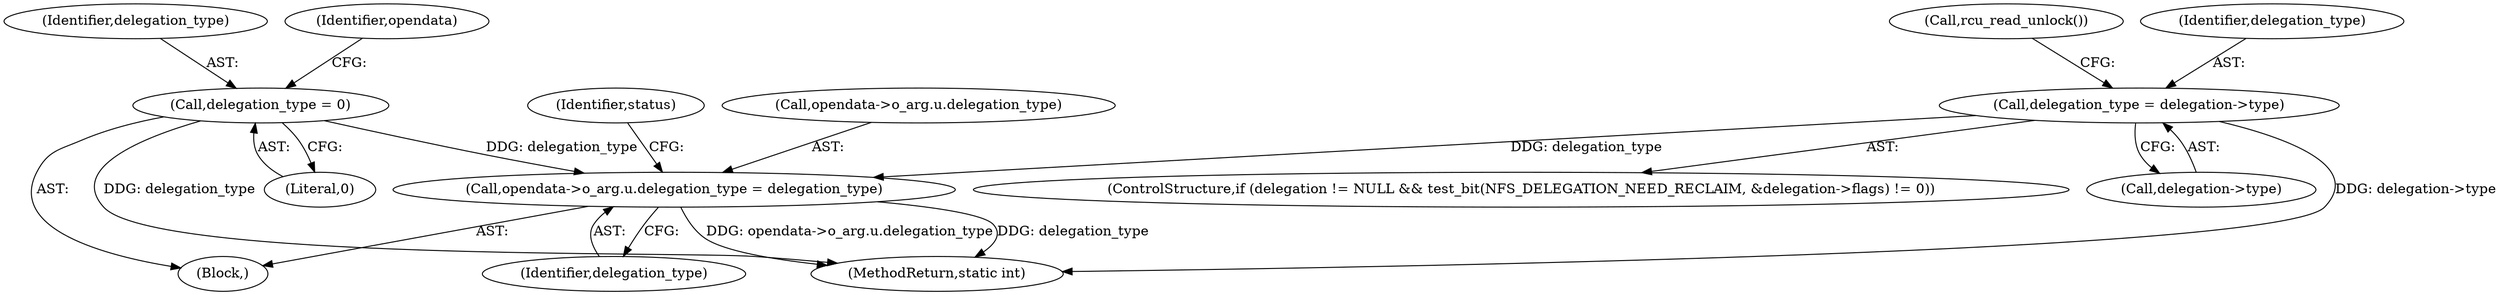 digraph "0_linux_dc0b027dfadfcb8a5504f7d8052754bf8d501ab9_2@API" {
"1000168" [label="(Call,opendata->o_arg.u.delegation_type = delegation_type)"];
"1000107" [label="(Call,delegation_type = 0)"];
"1000162" [label="(Call,delegation_type = delegation->type)"];
"1000109" [label="(Literal,0)"];
"1000108" [label="(Identifier,delegation_type)"];
"1000178" [label="(Identifier,status)"];
"1000112" [label="(Identifier,opendata)"];
"1000103" [label="(Block,)"];
"1000168" [label="(Call,opendata->o_arg.u.delegation_type = delegation_type)"];
"1000164" [label="(Call,delegation->type)"];
"1000107" [label="(Call,delegation_type = 0)"];
"1000162" [label="(Call,delegation_type = delegation->type)"];
"1000186" [label="(MethodReturn,static int)"];
"1000169" [label="(Call,opendata->o_arg.u.delegation_type)"];
"1000167" [label="(Call,rcu_read_unlock())"];
"1000149" [label="(ControlStructure,if (delegation != NULL && test_bit(NFS_DELEGATION_NEED_RECLAIM, &delegation->flags) != 0))"];
"1000176" [label="(Identifier,delegation_type)"];
"1000163" [label="(Identifier,delegation_type)"];
"1000168" -> "1000103"  [label="AST: "];
"1000168" -> "1000176"  [label="CFG: "];
"1000169" -> "1000168"  [label="AST: "];
"1000176" -> "1000168"  [label="AST: "];
"1000178" -> "1000168"  [label="CFG: "];
"1000168" -> "1000186"  [label="DDG: opendata->o_arg.u.delegation_type"];
"1000168" -> "1000186"  [label="DDG: delegation_type"];
"1000107" -> "1000168"  [label="DDG: delegation_type"];
"1000162" -> "1000168"  [label="DDG: delegation_type"];
"1000107" -> "1000103"  [label="AST: "];
"1000107" -> "1000109"  [label="CFG: "];
"1000108" -> "1000107"  [label="AST: "];
"1000109" -> "1000107"  [label="AST: "];
"1000112" -> "1000107"  [label="CFG: "];
"1000107" -> "1000186"  [label="DDG: delegation_type"];
"1000162" -> "1000149"  [label="AST: "];
"1000162" -> "1000164"  [label="CFG: "];
"1000163" -> "1000162"  [label="AST: "];
"1000164" -> "1000162"  [label="AST: "];
"1000167" -> "1000162"  [label="CFG: "];
"1000162" -> "1000186"  [label="DDG: delegation->type"];
}

